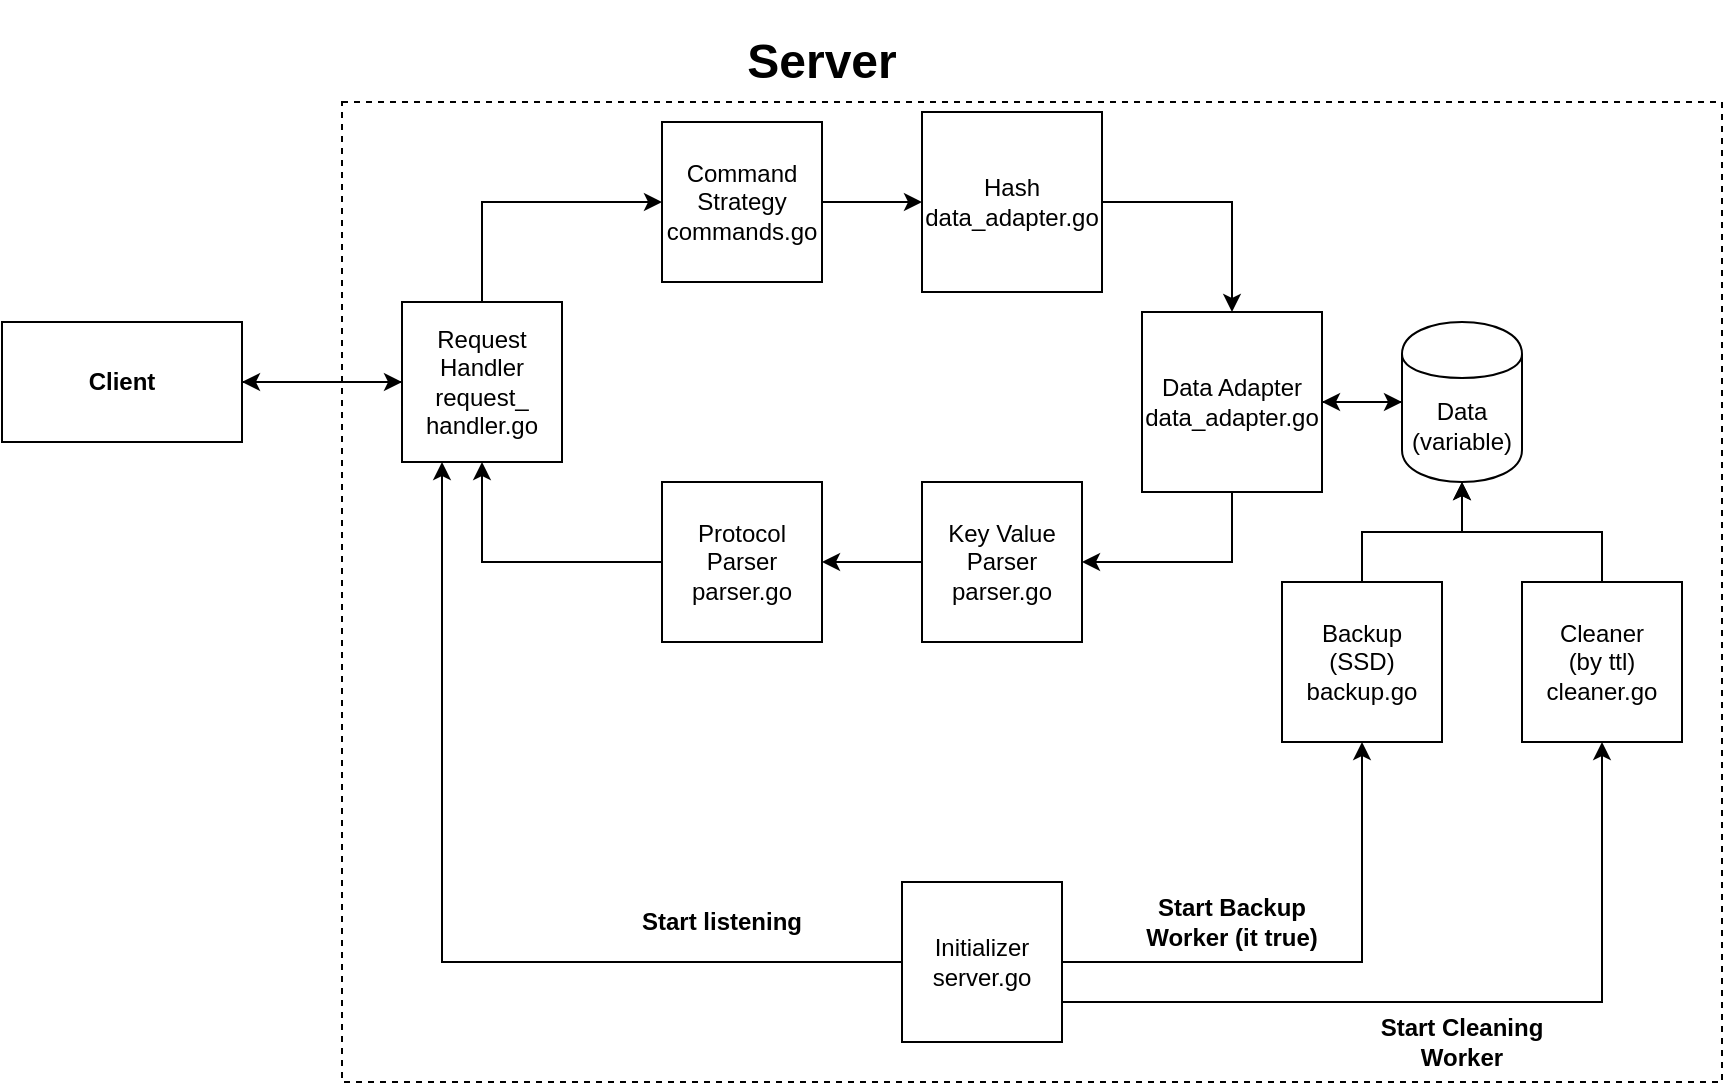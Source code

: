 <mxfile version="13.0.9" type="device"><diagram id="D_oCfM1YRTrh5EWOlh-G" name="Page-1"><mxGraphModel dx="1038" dy="580" grid="1" gridSize="10" guides="1" tooltips="1" connect="1" arrows="1" fold="1" page="1" pageScale="1" pageWidth="850" pageHeight="1100" math="0" shadow="0"><root><mxCell id="0"/><mxCell id="1" parent="0"/><mxCell id="6N7eoi6Sq0LHu0GbbqA4-6" value="" style="rounded=0;whiteSpace=wrap;html=1;dashed=1;fillColor=none;align=center;" parent="1" vertex="1"><mxGeometry x="210" y="70" width="690" height="490" as="geometry"/></mxCell><mxCell id="6N7eoi6Sq0LHu0GbbqA4-16" style="edgeStyle=orthogonalEdgeStyle;rounded=0;orthogonalLoop=1;jettySize=auto;html=1;" parent="1" source="6N7eoi6Sq0LHu0GbbqA4-3" target="6N7eoi6Sq0LHu0GbbqA4-13" edge="1"><mxGeometry relative="1" as="geometry"/></mxCell><mxCell id="6N7eoi6Sq0LHu0GbbqA4-3" value="&lt;b&gt;Client&lt;/b&gt;" style="rounded=0;whiteSpace=wrap;html=1;" parent="1" vertex="1"><mxGeometry x="40" y="180" width="120" height="60" as="geometry"/></mxCell><mxCell id="6N7eoi6Sq0LHu0GbbqA4-7" value="&lt;h1&gt;Server&lt;/h1&gt;" style="text;html=1;strokeColor=none;fillColor=none;align=center;verticalAlign=middle;whiteSpace=wrap;rounded=0;dashed=1;" parent="1" vertex="1"><mxGeometry x="430" y="40" width="40" height="20" as="geometry"/></mxCell><mxCell id="6N7eoi6Sq0LHu0GbbqA4-22" style="edgeStyle=orthogonalEdgeStyle;rounded=0;orthogonalLoop=1;jettySize=auto;html=1;entryX=0;entryY=0.5;entryDx=0;entryDy=0;" parent="1" source="6N7eoi6Sq0LHu0GbbqA4-12" target="6N7eoi6Sq0LHu0GbbqA4-15" edge="1"><mxGeometry relative="1" as="geometry"/></mxCell><mxCell id="6N7eoi6Sq0LHu0GbbqA4-12" value="Command Strategy&lt;br&gt;commands.go" style="whiteSpace=wrap;html=1;aspect=fixed;fillColor=#ffffff;" parent="1" vertex="1"><mxGeometry x="370" y="80" width="80" height="80" as="geometry"/></mxCell><mxCell id="6N7eoi6Sq0LHu0GbbqA4-17" style="edgeStyle=orthogonalEdgeStyle;rounded=0;orthogonalLoop=1;jettySize=auto;html=1;" parent="1" source="6N7eoi6Sq0LHu0GbbqA4-13" target="6N7eoi6Sq0LHu0GbbqA4-3" edge="1"><mxGeometry relative="1" as="geometry"/></mxCell><mxCell id="6N7eoi6Sq0LHu0GbbqA4-19" style="edgeStyle=orthogonalEdgeStyle;rounded=0;orthogonalLoop=1;jettySize=auto;html=1;entryX=0;entryY=0.5;entryDx=0;entryDy=0;" parent="1" source="6N7eoi6Sq0LHu0GbbqA4-13" target="6N7eoi6Sq0LHu0GbbqA4-12" edge="1"><mxGeometry relative="1" as="geometry"><Array as="points"><mxPoint x="280" y="120"/><mxPoint x="370" y="120"/></Array></mxGeometry></mxCell><mxCell id="6N7eoi6Sq0LHu0GbbqA4-13" value="&lt;span&gt;Request Handler&lt;br&gt;request_&lt;br&gt;handler.go&lt;br&gt;&lt;/span&gt;" style="whiteSpace=wrap;html=1;aspect=fixed;fillColor=#ffffff;" parent="1" vertex="1"><mxGeometry x="240" y="170" width="80" height="80" as="geometry"/></mxCell><mxCell id="6N7eoi6Sq0LHu0GbbqA4-24" style="edgeStyle=orthogonalEdgeStyle;rounded=0;orthogonalLoop=1;jettySize=auto;html=1;entryX=1;entryY=0.5;entryDx=0;entryDy=0;exitX=0.5;exitY=1;exitDx=0;exitDy=0;" parent="1" source="6N7eoi6Sq0LHu0GbbqA4-14" target="6N7eoi6Sq0LHu0GbbqA4-23" edge="1"><mxGeometry relative="1" as="geometry"/></mxCell><mxCell id="6N7eoi6Sq0LHu0GbbqA4-27" style="edgeStyle=orthogonalEdgeStyle;rounded=0;orthogonalLoop=1;jettySize=auto;html=1;entryX=0;entryY=0.5;entryDx=0;entryDy=0;" parent="1" source="6N7eoi6Sq0LHu0GbbqA4-14" target="6N7eoi6Sq0LHu0GbbqA4-18" edge="1"><mxGeometry relative="1" as="geometry"/></mxCell><mxCell id="6N7eoi6Sq0LHu0GbbqA4-14" value="&lt;span&gt;Data Adapter&lt;br&gt;data_adapter.go&lt;br&gt;&lt;/span&gt;" style="whiteSpace=wrap;html=1;aspect=fixed;fillColor=#ffffff;" parent="1" vertex="1"><mxGeometry x="610" y="175" width="90" height="90" as="geometry"/></mxCell><mxCell id="6N7eoi6Sq0LHu0GbbqA4-26" style="edgeStyle=orthogonalEdgeStyle;rounded=0;orthogonalLoop=1;jettySize=auto;html=1;entryX=0.5;entryY=0;entryDx=0;entryDy=0;" parent="1" source="6N7eoi6Sq0LHu0GbbqA4-15" target="6N7eoi6Sq0LHu0GbbqA4-14" edge="1"><mxGeometry relative="1" as="geometry"/></mxCell><mxCell id="6N7eoi6Sq0LHu0GbbqA4-15" value="&lt;span&gt;Hash&lt;br&gt;&lt;/span&gt;data_adapter.go&lt;span&gt;&lt;br&gt;&lt;/span&gt;" style="whiteSpace=wrap;html=1;aspect=fixed;fillColor=#ffffff;" parent="1" vertex="1"><mxGeometry x="500" y="75" width="90" height="90" as="geometry"/></mxCell><mxCell id="6N7eoi6Sq0LHu0GbbqA4-28" style="edgeStyle=orthogonalEdgeStyle;rounded=0;orthogonalLoop=1;jettySize=auto;html=1;" parent="1" source="6N7eoi6Sq0LHu0GbbqA4-18" edge="1"><mxGeometry relative="1" as="geometry"><mxPoint x="700" y="220" as="targetPoint"/></mxGeometry></mxCell><mxCell id="6N7eoi6Sq0LHu0GbbqA4-18" value="Data&lt;br&gt;(variable)" style="shape=cylinder;whiteSpace=wrap;html=1;boundedLbl=1;backgroundOutline=1;fillColor=#ffffff;" parent="1" vertex="1"><mxGeometry x="740" y="180" width="60" height="80" as="geometry"/></mxCell><mxCell id="6N7eoi6Sq0LHu0GbbqA4-21" style="edgeStyle=orthogonalEdgeStyle;rounded=0;orthogonalLoop=1;jettySize=auto;html=1;" parent="1" source="6N7eoi6Sq0LHu0GbbqA4-20" target="6N7eoi6Sq0LHu0GbbqA4-13" edge="1"><mxGeometry relative="1" as="geometry"/></mxCell><mxCell id="6N7eoi6Sq0LHu0GbbqA4-20" value="Protocol Parser&lt;br&gt;parser.go" style="whiteSpace=wrap;html=1;aspect=fixed;fillColor=#ffffff;" parent="1" vertex="1"><mxGeometry x="370" y="260" width="80" height="80" as="geometry"/></mxCell><mxCell id="6N7eoi6Sq0LHu0GbbqA4-25" style="edgeStyle=orthogonalEdgeStyle;rounded=0;orthogonalLoop=1;jettySize=auto;html=1;entryX=1;entryY=0.5;entryDx=0;entryDy=0;" parent="1" source="6N7eoi6Sq0LHu0GbbqA4-23" target="6N7eoi6Sq0LHu0GbbqA4-20" edge="1"><mxGeometry relative="1" as="geometry"/></mxCell><mxCell id="6N7eoi6Sq0LHu0GbbqA4-23" value="Key Value Parser&lt;br&gt;parser.go" style="whiteSpace=wrap;html=1;aspect=fixed;fillColor=#ffffff;" parent="1" vertex="1"><mxGeometry x="500" y="260" width="80" height="80" as="geometry"/></mxCell><mxCell id="6N7eoi6Sq0LHu0GbbqA4-34" style="edgeStyle=orthogonalEdgeStyle;rounded=0;orthogonalLoop=1;jettySize=auto;html=1;" parent="1" source="6N7eoi6Sq0LHu0GbbqA4-29" target="6N7eoi6Sq0LHu0GbbqA4-13" edge="1"><mxGeometry relative="1" as="geometry"><Array as="points"><mxPoint x="260" y="500"/></Array></mxGeometry></mxCell><mxCell id="6N7eoi6Sq0LHu0GbbqA4-35" style="edgeStyle=orthogonalEdgeStyle;rounded=0;orthogonalLoop=1;jettySize=auto;html=1;exitX=1;exitY=0.5;exitDx=0;exitDy=0;" parent="1" source="6N7eoi6Sq0LHu0GbbqA4-29" target="6N7eoi6Sq0LHu0GbbqA4-32" edge="1"><mxGeometry relative="1" as="geometry"/></mxCell><mxCell id="6N7eoi6Sq0LHu0GbbqA4-36" style="edgeStyle=orthogonalEdgeStyle;rounded=0;orthogonalLoop=1;jettySize=auto;html=1;exitX=1;exitY=0.75;exitDx=0;exitDy=0;entryX=0.5;entryY=1;entryDx=0;entryDy=0;" parent="1" source="6N7eoi6Sq0LHu0GbbqA4-29" target="6N7eoi6Sq0LHu0GbbqA4-30" edge="1"><mxGeometry relative="1" as="geometry"/></mxCell><mxCell id="6N7eoi6Sq0LHu0GbbqA4-29" value="Initializer&lt;br&gt;server.go" style="whiteSpace=wrap;html=1;aspect=fixed;fillColor=#ffffff;" parent="1" vertex="1"><mxGeometry x="490" y="460" width="80" height="80" as="geometry"/></mxCell><mxCell id="6N7eoi6Sq0LHu0GbbqA4-31" style="edgeStyle=orthogonalEdgeStyle;rounded=0;orthogonalLoop=1;jettySize=auto;html=1;" parent="1" source="6N7eoi6Sq0LHu0GbbqA4-30" target="6N7eoi6Sq0LHu0GbbqA4-18" edge="1"><mxGeometry relative="1" as="geometry"/></mxCell><mxCell id="6N7eoi6Sq0LHu0GbbqA4-30" value="Cleaner&lt;br&gt;(by ttl)&lt;br&gt;cleaner.go" style="whiteSpace=wrap;html=1;aspect=fixed;fillColor=#ffffff;" parent="1" vertex="1"><mxGeometry x="800" y="310" width="80" height="80" as="geometry"/></mxCell><mxCell id="6N7eoi6Sq0LHu0GbbqA4-33" style="edgeStyle=orthogonalEdgeStyle;rounded=0;orthogonalLoop=1;jettySize=auto;html=1;entryX=0.5;entryY=1;entryDx=0;entryDy=0;" parent="1" source="6N7eoi6Sq0LHu0GbbqA4-32" target="6N7eoi6Sq0LHu0GbbqA4-18" edge="1"><mxGeometry relative="1" as="geometry"/></mxCell><mxCell id="6N7eoi6Sq0LHu0GbbqA4-32" value="Backup&lt;br&gt;(SSD)&lt;br&gt;backup.go" style="whiteSpace=wrap;html=1;aspect=fixed;fillColor=#ffffff;" parent="1" vertex="1"><mxGeometry x="680" y="310" width="80" height="80" as="geometry"/></mxCell><mxCell id="6N7eoi6Sq0LHu0GbbqA4-39" value="&lt;b&gt;Start Cleaning Worker&lt;/b&gt;" style="text;html=1;strokeColor=none;fillColor=none;align=center;verticalAlign=middle;whiteSpace=wrap;rounded=0;" parent="1" vertex="1"><mxGeometry x="710" y="530" width="120" height="20" as="geometry"/></mxCell><mxCell id="6N7eoi6Sq0LHu0GbbqA4-40" value="&lt;b&gt;Start Backup Worker (it true)&lt;/b&gt;" style="text;html=1;strokeColor=none;fillColor=none;align=center;verticalAlign=middle;whiteSpace=wrap;rounded=0;" parent="1" vertex="1"><mxGeometry x="600" y="470" width="110" height="20" as="geometry"/></mxCell><mxCell id="6N7eoi6Sq0LHu0GbbqA4-41" value="&lt;b&gt;Start listening&lt;/b&gt;" style="text;html=1;strokeColor=none;fillColor=none;align=center;verticalAlign=middle;whiteSpace=wrap;rounded=0;" parent="1" vertex="1"><mxGeometry x="340" y="470" width="120" height="20" as="geometry"/></mxCell></root></mxGraphModel></diagram></mxfile>